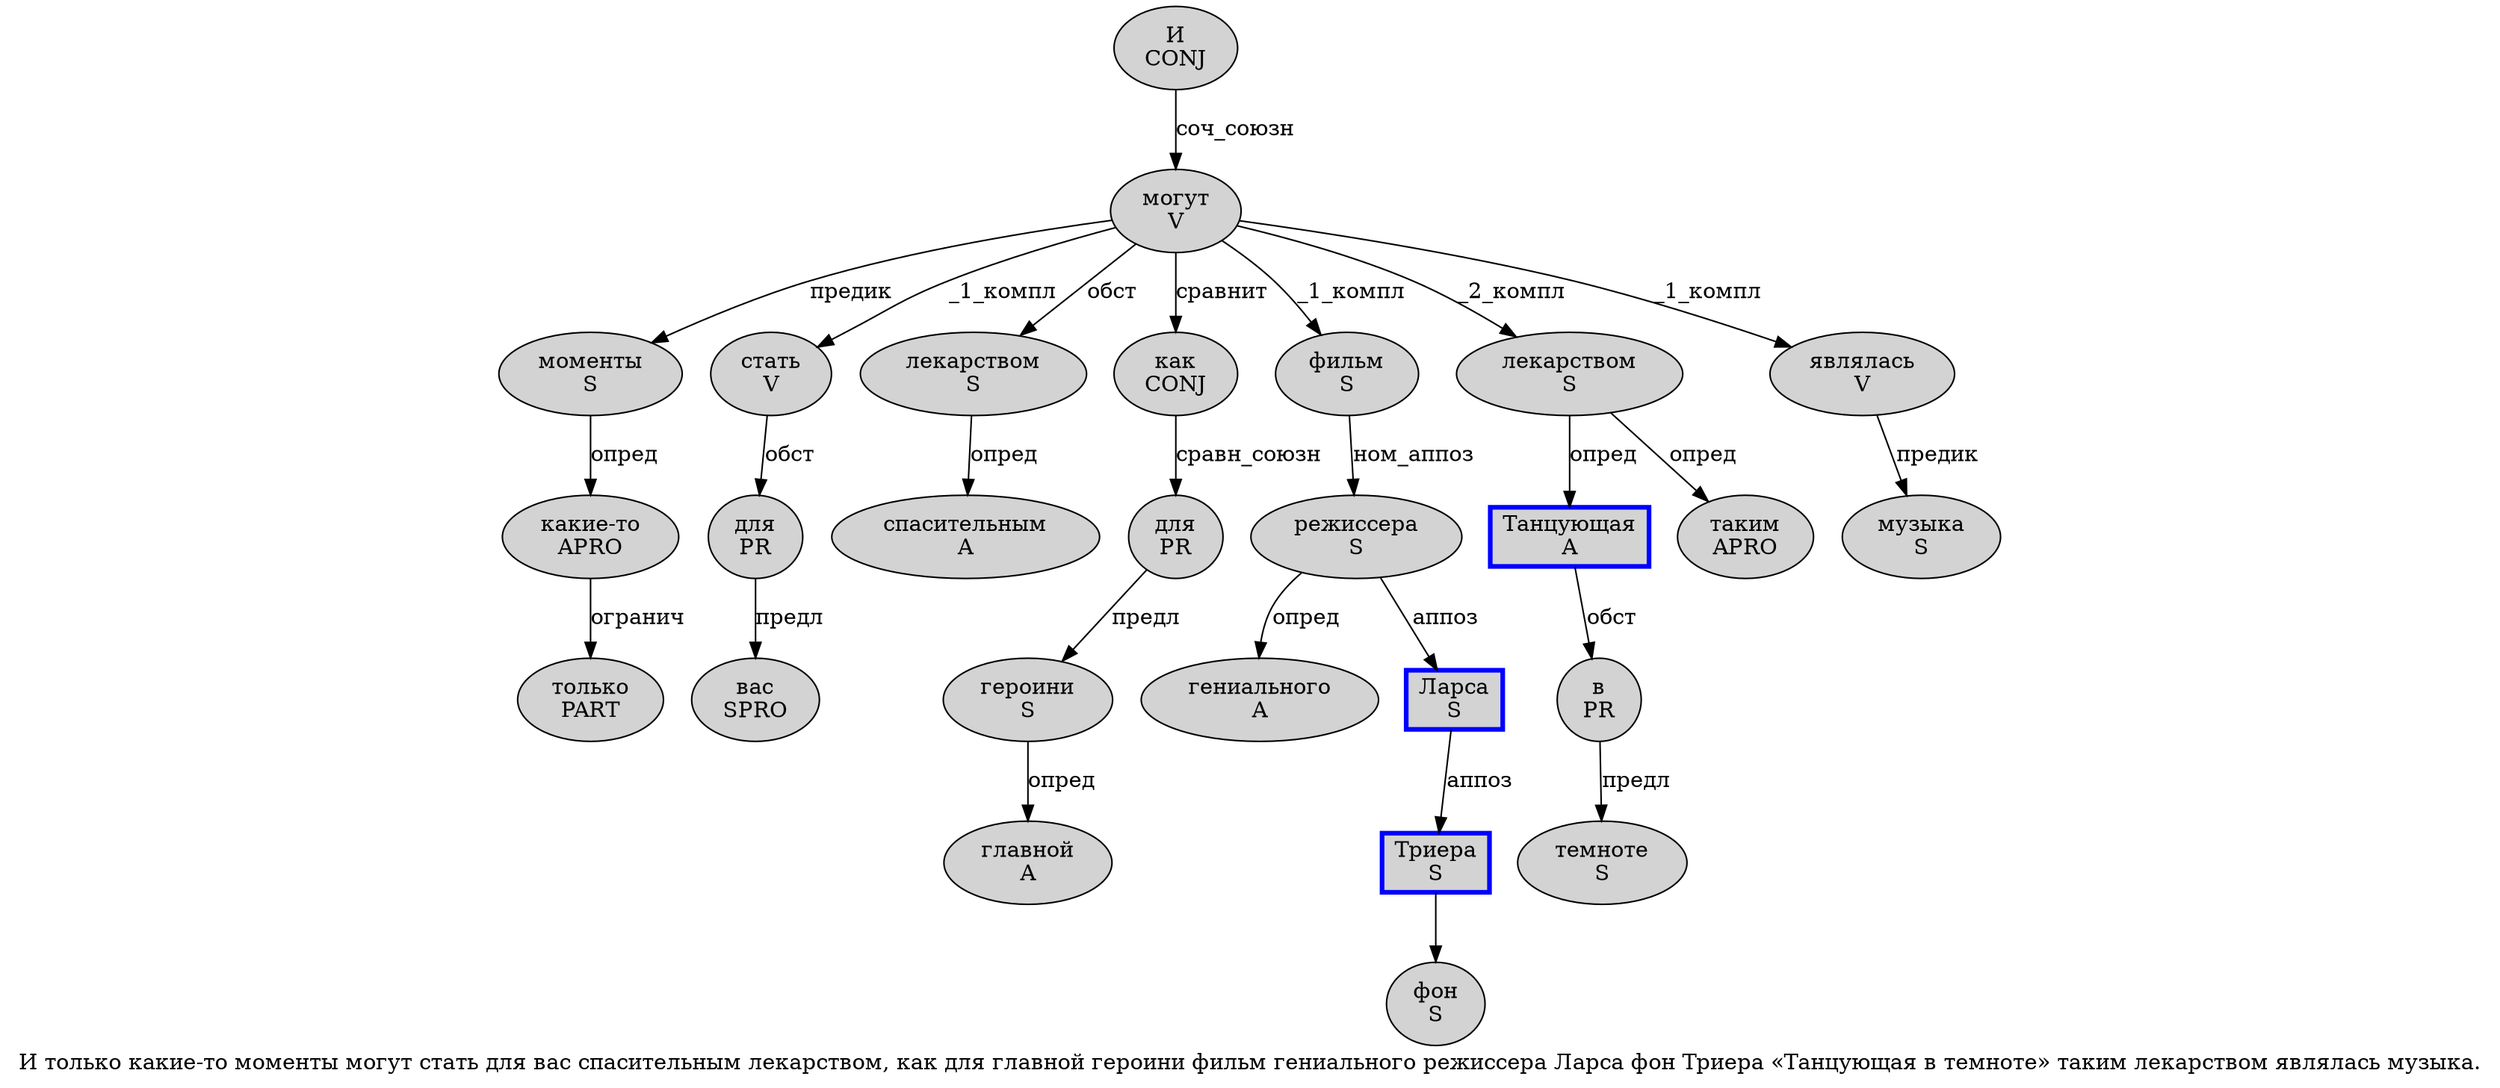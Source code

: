 digraph SENTENCE_1316 {
	graph [label="И только какие-то моменты могут стать для вас спасительным лекарством, как для главной героини фильм гениального режиссера Ларса фон Триера «Танцующая в темноте» таким лекарством являлась музыка."]
	node [style=filled]
		0 [label="И
CONJ" color="" fillcolor=lightgray penwidth=1 shape=ellipse]
		1 [label="только
PART" color="" fillcolor=lightgray penwidth=1 shape=ellipse]
		2 [label="какие-то
APRO" color="" fillcolor=lightgray penwidth=1 shape=ellipse]
		3 [label="моменты
S" color="" fillcolor=lightgray penwidth=1 shape=ellipse]
		4 [label="могут
V" color="" fillcolor=lightgray penwidth=1 shape=ellipse]
		5 [label="стать
V" color="" fillcolor=lightgray penwidth=1 shape=ellipse]
		6 [label="для
PR" color="" fillcolor=lightgray penwidth=1 shape=ellipse]
		7 [label="вас
SPRO" color="" fillcolor=lightgray penwidth=1 shape=ellipse]
		8 [label="спасительным
A" color="" fillcolor=lightgray penwidth=1 shape=ellipse]
		9 [label="лекарством
S" color="" fillcolor=lightgray penwidth=1 shape=ellipse]
		11 [label="как
CONJ" color="" fillcolor=lightgray penwidth=1 shape=ellipse]
		12 [label="для
PR" color="" fillcolor=lightgray penwidth=1 shape=ellipse]
		13 [label="главной
A" color="" fillcolor=lightgray penwidth=1 shape=ellipse]
		14 [label="героини
S" color="" fillcolor=lightgray penwidth=1 shape=ellipse]
		15 [label="фильм
S" color="" fillcolor=lightgray penwidth=1 shape=ellipse]
		16 [label="гениального
A" color="" fillcolor=lightgray penwidth=1 shape=ellipse]
		17 [label="режиссера
S" color="" fillcolor=lightgray penwidth=1 shape=ellipse]
		18 [label="Ларса
S" color=blue fillcolor=lightgray penwidth=3 shape=box]
		19 [label="фон
S" color="" fillcolor=lightgray penwidth=1 shape=ellipse]
		20 [label="Триера
S" color=blue fillcolor=lightgray penwidth=3 shape=box]
		22 [label="Танцующая
A" color=blue fillcolor=lightgray penwidth=3 shape=box]
		23 [label="в
PR" color="" fillcolor=lightgray penwidth=1 shape=ellipse]
		24 [label="темноте
S" color="" fillcolor=lightgray penwidth=1 shape=ellipse]
		26 [label="таким
APRO" color="" fillcolor=lightgray penwidth=1 shape=ellipse]
		27 [label="лекарством
S" color="" fillcolor=lightgray penwidth=1 shape=ellipse]
		28 [label="являлась
V" color="" fillcolor=lightgray penwidth=1 shape=ellipse]
		29 [label="музыка
S" color="" fillcolor=lightgray penwidth=1 shape=ellipse]
			23 -> 24 [label="предл"]
			15 -> 17 [label="ном_аппоз"]
			9 -> 8 [label="опред"]
			2 -> 1 [label="огранич"]
			27 -> 22 [label="опред"]
			27 -> 26 [label="опред"]
			6 -> 7 [label="предл"]
			28 -> 29 [label="предик"]
			0 -> 4 [label="соч_союзн"]
			22 -> 23 [label="обст"]
			11 -> 12 [label="сравн_союзн"]
			12 -> 14 [label="предл"]
			17 -> 16 [label="опред"]
			17 -> 18 [label="аппоз"]
			18 -> 20 [label="аппоз"]
			4 -> 3 [label="предик"]
			4 -> 5 [label="_1_компл"]
			4 -> 9 [label="обст"]
			4 -> 11 [label="сравнит"]
			4 -> 15 [label="_1_компл"]
			4 -> 27 [label="_2_компл"]
			4 -> 28 [label="_1_компл"]
			5 -> 6 [label="обст"]
			3 -> 2 [label="опред"]
			20 -> 19
			14 -> 13 [label="опред"]
}